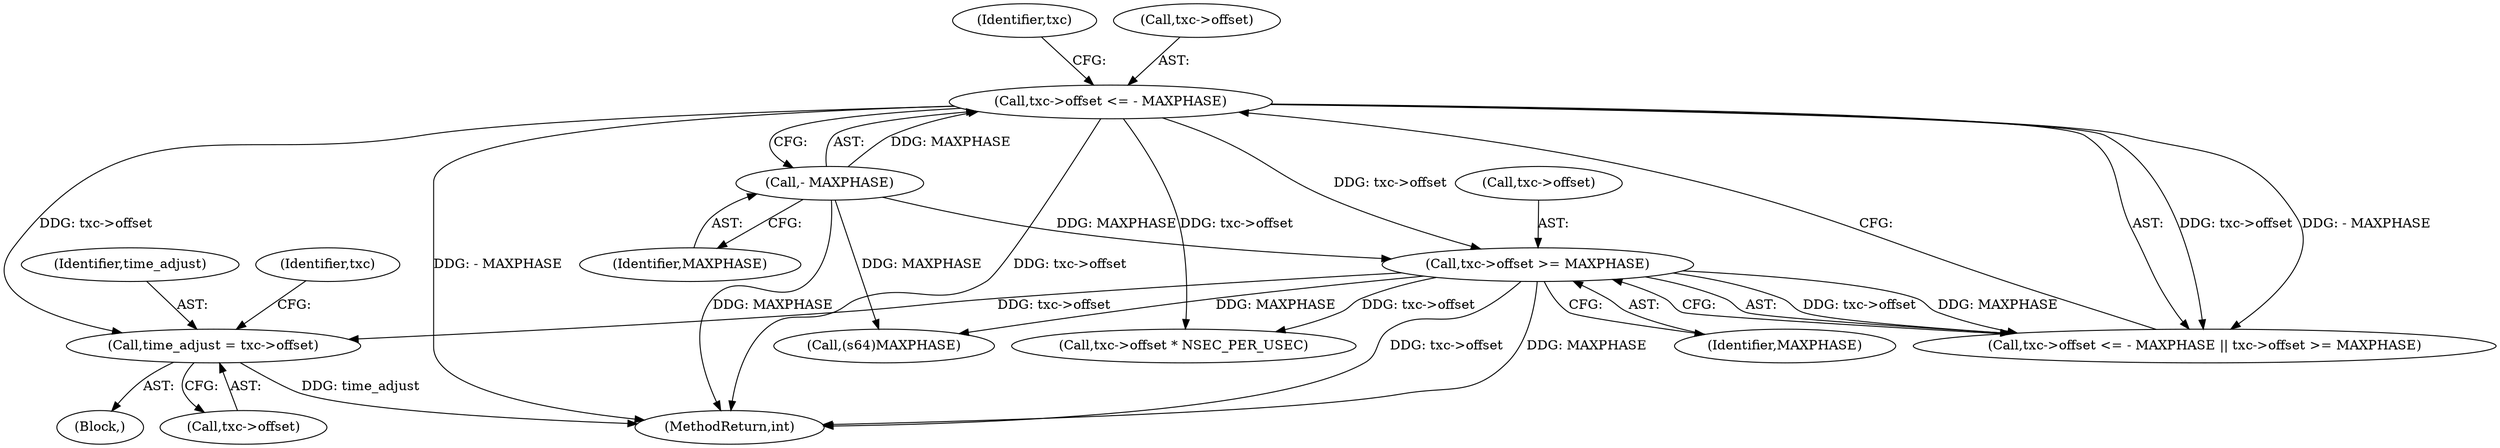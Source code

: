 digraph "0_linux_f8bd2258e2d520dff28c855658bd24bdafb5102d_8@pointer" {
"1000393" [label="(Call,time_adjust = txc->offset)"];
"1000177" [label="(Call,txc->offset <= - MAXPHASE)"];
"1000181" [label="(Call,- MAXPHASE)"];
"1000183" [label="(Call,txc->offset >= MAXPHASE)"];
"1000176" [label="(Call,txc->offset <= - MAXPHASE || txc->offset >= MAXPHASE)"];
"1000181" [label="(Call,- MAXPHASE)"];
"1000394" [label="(Identifier,time_adjust)"];
"1000393" [label="(Call,time_adjust = txc->offset)"];
"1000395" [label="(Call,txc->offset)"];
"1000684" [label="(MethodReturn,int)"];
"1000177" [label="(Call,txc->offset <= - MAXPHASE)"];
"1000184" [label="(Call,txc->offset)"];
"1000185" [label="(Identifier,txc)"];
"1000182" [label="(Identifier,MAXPHASE)"];
"1000183" [label="(Call,txc->offset >= MAXPHASE)"];
"1000416" [label="(Call,(s64)MAXPHASE)"];
"1000525" [label="(Identifier,txc)"];
"1000392" [label="(Block,)"];
"1000187" [label="(Identifier,MAXPHASE)"];
"1000406" [label="(Call,txc->offset * NSEC_PER_USEC)"];
"1000178" [label="(Call,txc->offset)"];
"1000393" -> "1000392"  [label="AST: "];
"1000393" -> "1000395"  [label="CFG: "];
"1000394" -> "1000393"  [label="AST: "];
"1000395" -> "1000393"  [label="AST: "];
"1000525" -> "1000393"  [label="CFG: "];
"1000393" -> "1000684"  [label="DDG: time_adjust"];
"1000177" -> "1000393"  [label="DDG: txc->offset"];
"1000183" -> "1000393"  [label="DDG: txc->offset"];
"1000177" -> "1000176"  [label="AST: "];
"1000177" -> "1000181"  [label="CFG: "];
"1000178" -> "1000177"  [label="AST: "];
"1000181" -> "1000177"  [label="AST: "];
"1000185" -> "1000177"  [label="CFG: "];
"1000176" -> "1000177"  [label="CFG: "];
"1000177" -> "1000684"  [label="DDG: txc->offset"];
"1000177" -> "1000684"  [label="DDG: - MAXPHASE"];
"1000177" -> "1000176"  [label="DDG: txc->offset"];
"1000177" -> "1000176"  [label="DDG: - MAXPHASE"];
"1000181" -> "1000177"  [label="DDG: MAXPHASE"];
"1000177" -> "1000183"  [label="DDG: txc->offset"];
"1000177" -> "1000406"  [label="DDG: txc->offset"];
"1000181" -> "1000182"  [label="CFG: "];
"1000182" -> "1000181"  [label="AST: "];
"1000181" -> "1000684"  [label="DDG: MAXPHASE"];
"1000181" -> "1000183"  [label="DDG: MAXPHASE"];
"1000181" -> "1000416"  [label="DDG: MAXPHASE"];
"1000183" -> "1000176"  [label="AST: "];
"1000183" -> "1000187"  [label="CFG: "];
"1000184" -> "1000183"  [label="AST: "];
"1000187" -> "1000183"  [label="AST: "];
"1000176" -> "1000183"  [label="CFG: "];
"1000183" -> "1000684"  [label="DDG: MAXPHASE"];
"1000183" -> "1000684"  [label="DDG: txc->offset"];
"1000183" -> "1000176"  [label="DDG: txc->offset"];
"1000183" -> "1000176"  [label="DDG: MAXPHASE"];
"1000183" -> "1000406"  [label="DDG: txc->offset"];
"1000183" -> "1000416"  [label="DDG: MAXPHASE"];
}
